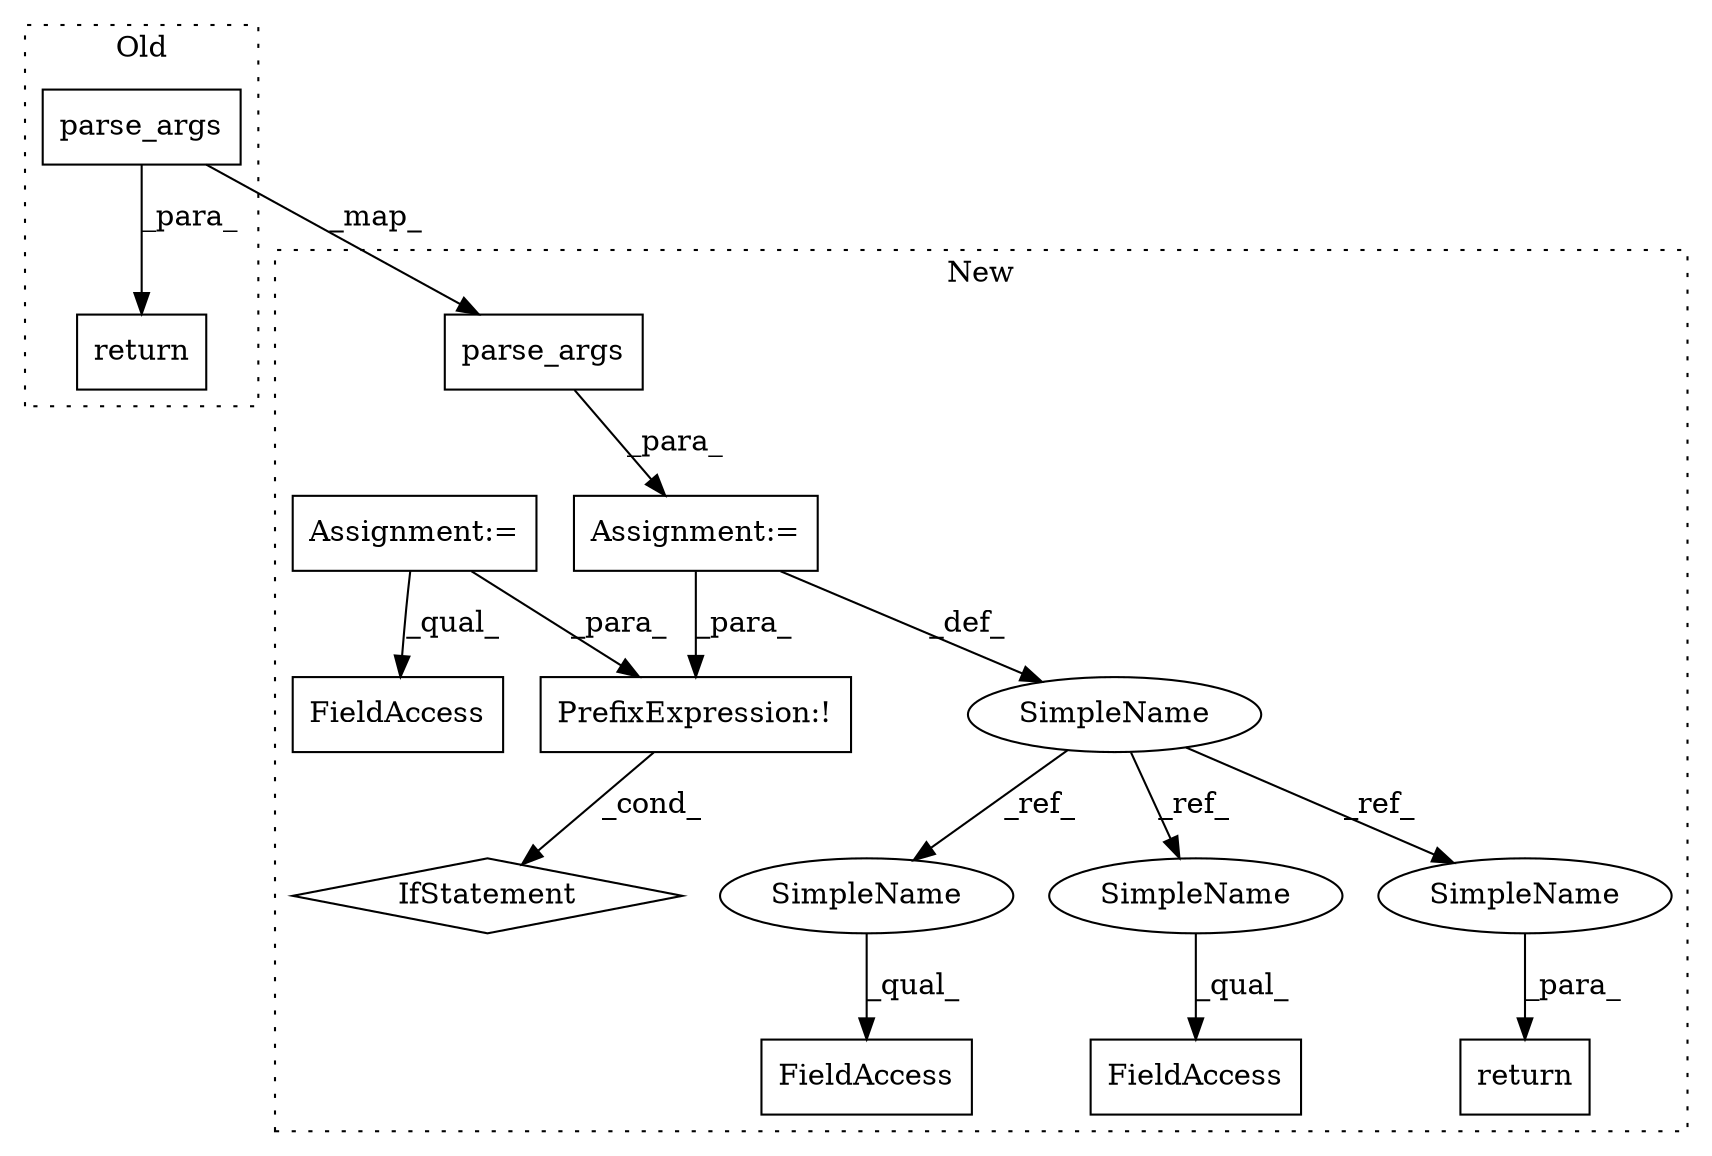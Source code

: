 digraph G {
subgraph cluster0 {
1 [label="parse_args" a="32" s="702" l="12" shape="box"];
7 [label="return" a="41" s="688" l="7" shape="box"];
label = "Old";
style="dotted";
}
subgraph cluster1 {
2 [label="parse_args" a="32" s="795" l="12" shape="box"];
3 [label="Assignment:=" a="7" s="787" l="1" shape="box"];
4 [label="FieldAccess" a="22" s="833" l="21" shape="box"];
5 [label="FieldAccess" a="22" s="955" l="26" shape="box"];
6 [label="SimpleName" a="42" s="777" l="10" shape="ellipse"];
8 [label="IfStatement" a="25" s="813,855" l="4,2" shape="diamond"];
9 [label="return" a="41" s="1067" l="7" shape="box"];
10 [label="PrefixExpression:!" a="38" s="817" l="1" shape="box"];
11 [label="Assignment:=" a="7" s="463" l="2" shape="box"];
12 [label="FieldAccess" a="22" s="940" l="7" shape="box"];
13 [label="SimpleName" a="42" s="1074" l="10" shape="ellipse"];
14 [label="SimpleName" a="42" s="955" l="10" shape="ellipse"];
15 [label="SimpleName" a="42" s="833" l="10" shape="ellipse"];
label = "New";
style="dotted";
}
1 -> 7 [label="_para_"];
1 -> 2 [label="_map_"];
2 -> 3 [label="_para_"];
3 -> 6 [label="_def_"];
3 -> 10 [label="_para_"];
6 -> 14 [label="_ref_"];
6 -> 13 [label="_ref_"];
6 -> 15 [label="_ref_"];
10 -> 8 [label="_cond_"];
11 -> 12 [label="_qual_"];
11 -> 10 [label="_para_"];
13 -> 9 [label="_para_"];
14 -> 5 [label="_qual_"];
15 -> 4 [label="_qual_"];
}